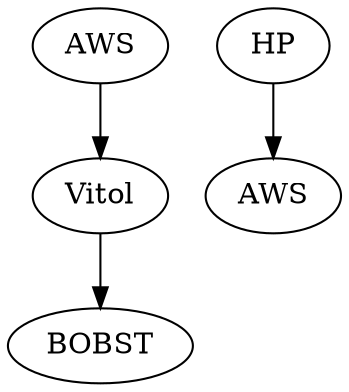 // Package Life Graph
digraph {
	00 [label=AWS]
	01 [label=Vitol]
	00 -> 01
	02 [label=BOBST]
	01 -> 02
	10 [label=HP]
	11 [label=AWS]
	10 -> 11
}
